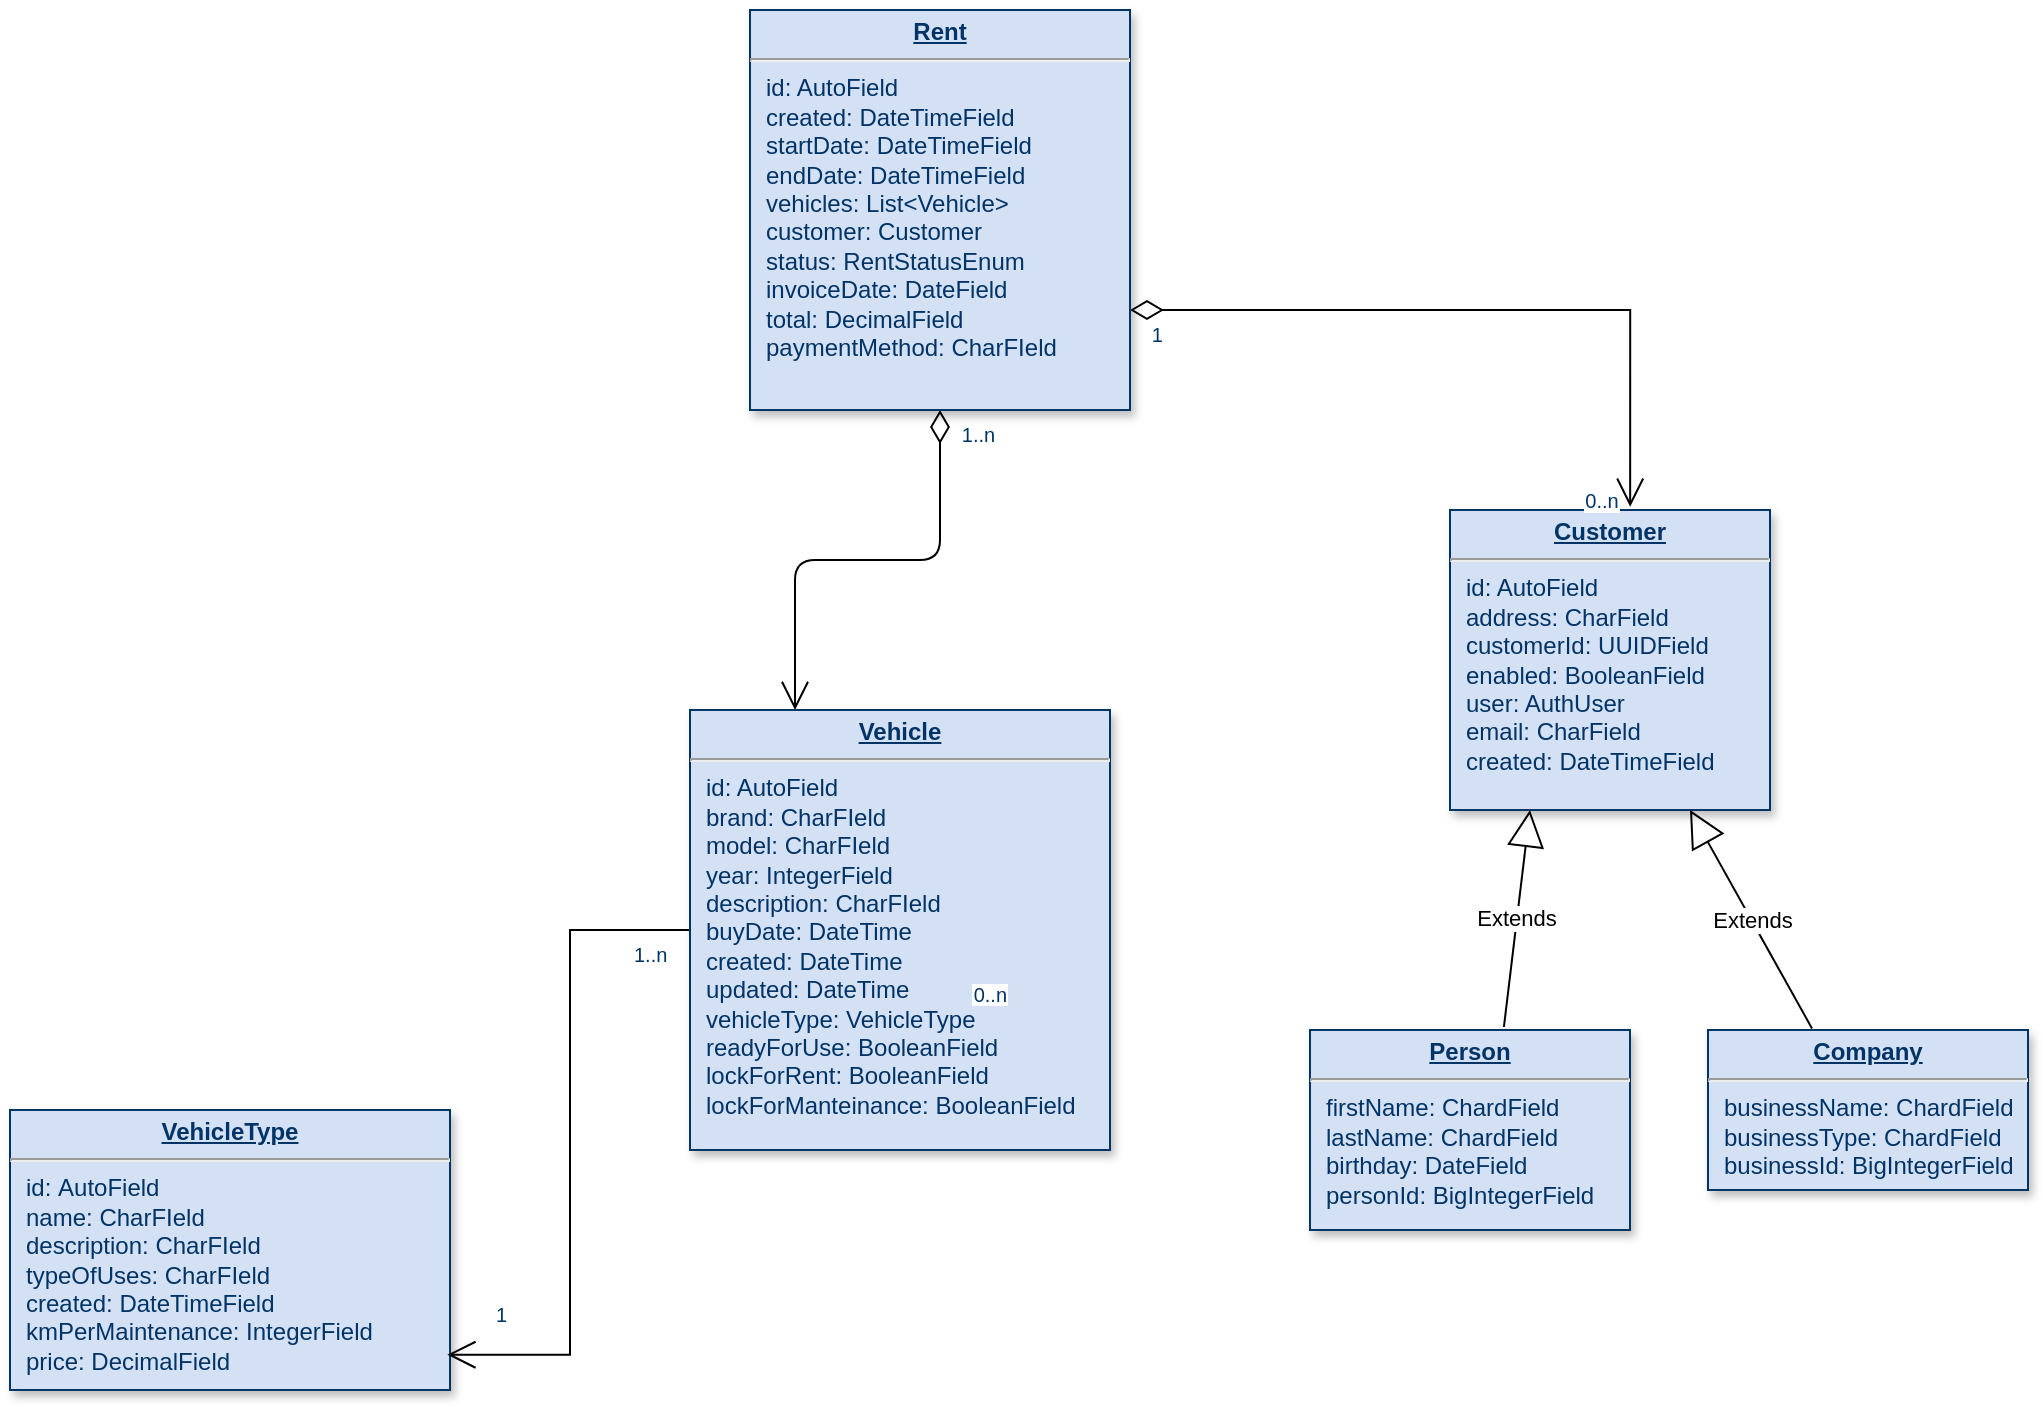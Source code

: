 <mxfile version="24.5.1" type="device">
  <diagram name="Page-1" id="efa7a0a1-bf9b-a30e-e6df-94a7791c09e9">
    <mxGraphModel dx="1434" dy="2039" grid="1" gridSize="10" guides="1" tooltips="1" connect="1" arrows="1" fold="1" page="1" pageScale="1" pageWidth="826" pageHeight="1169" background="none" math="0" shadow="0">
      <root>
        <mxCell id="0" />
        <mxCell id="1" parent="0" />
        <mxCell id="35" value="&lt;p style=&quot;margin: 0px; margin-top: 4px; text-align: center; text-decoration: underline;&quot;&gt;&lt;strong&gt;VehicleType&lt;/strong&gt;&lt;/p&gt;&lt;hr&gt;&lt;p style=&quot;margin: 0px; margin-left: 8px;&quot;&gt;id:&amp;nbsp;&lt;span style=&quot;background-color: initial;&quot;&gt;AutoField&lt;/span&gt;&lt;/p&gt;&lt;p style=&quot;margin: 0px; margin-left: 8px;&quot;&gt;name:&amp;nbsp;&lt;span style=&quot;background-color: initial;&quot;&gt;CharFIeld&lt;/span&gt;&lt;/p&gt;&lt;p style=&quot;margin: 0px; margin-left: 8px;&quot;&gt;description:&amp;nbsp;&lt;span style=&quot;background-color: initial;&quot;&gt;CharFIeld&lt;/span&gt;&lt;/p&gt;&lt;p style=&quot;margin: 0px; margin-left: 8px;&quot;&gt;typeOfUses:&amp;nbsp;&lt;span style=&quot;background-color: initial;&quot;&gt;CharFIeld&lt;/span&gt;&lt;/p&gt;&lt;p style=&quot;margin: 0px; margin-left: 8px;&quot;&gt;created: DateTimeField&lt;/p&gt;&lt;p style=&quot;margin: 0px; margin-left: 8px;&quot;&gt;kmPerMaintenance: IntegerField&lt;/p&gt;&lt;p style=&quot;margin: 0px; margin-left: 8px;&quot;&gt;price: DecimalField&lt;/p&gt;" style="verticalAlign=top;align=left;overflow=fill;fontSize=12;fontFamily=Helvetica;html=1;strokeColor=#003366;shadow=1;fillColor=#D4E1F5;fontColor=#003366" parent="1" vertex="1">
          <mxGeometry x="230" y="480" width="220" height="140" as="geometry" />
        </mxCell>
        <mxCell id="45" value="" style="endArrow=open;endSize=12;startArrow=diamondThin;startSize=14;startFill=0;edgeStyle=orthogonalEdgeStyle;rounded=0;entryX=0.563;entryY=-0.011;entryDx=0;entryDy=0;entryPerimeter=0;endFill=0;exitX=1;exitY=0.75;exitDx=0;exitDy=0;" parent="1" source="1C2bqcWKQXLCqtVfAiTg-114" target="1C2bqcWKQXLCqtVfAiTg-117" edge="1">
          <mxGeometry x="519.36" y="180" as="geometry">
            <mxPoint x="751.08" y="151.6" as="sourcePoint" />
            <mxPoint x="960" y="152" as="targetPoint" />
          </mxGeometry>
        </mxCell>
        <mxCell id="46" value="1" style="resizable=0;align=left;verticalAlign=top;labelBackgroundColor=#ffffff;fontSize=10;strokeColor=#003366;shadow=1;fillColor=#D4E1F5;fontColor=#003366" parent="45" connectable="0" vertex="1">
          <mxGeometry x="-1" relative="1" as="geometry">
            <mxPoint x="8.92" as="offset" />
          </mxGeometry>
        </mxCell>
        <mxCell id="48" value="" style="endArrow=open;endSize=12;startArrow=none;startSize=14;startFill=0;edgeStyle=orthogonalEdgeStyle;rounded=0;entryX=0.994;entryY=0.874;entryDx=0;entryDy=0;entryPerimeter=0;endFill=0;" parent="1" source="1C2bqcWKQXLCqtVfAiTg-116" target="35" edge="1">
          <mxGeometry x="769.36" y="450" as="geometry">
            <mxPoint x="751.08" y="581.96" as="sourcePoint" />
            <mxPoint x="560" y="390" as="targetPoint" />
          </mxGeometry>
        </mxCell>
        <mxCell id="49" value="1..n" style="resizable=0;align=left;verticalAlign=top;labelBackgroundColor=#ffffff;fontSize=10;strokeColor=#003366;shadow=1;fillColor=#D4E1F5;fontColor=#003366" parent="48" connectable="0" vertex="1">
          <mxGeometry x="-1" relative="1" as="geometry">
            <mxPoint x="-30" as="offset" />
          </mxGeometry>
        </mxCell>
        <mxCell id="51" value="" style="endArrow=open;endSize=12;startArrow=diamondThin;startSize=14;startFill=0;edgeStyle=orthogonalEdgeStyle;entryX=0.25;entryY=0;entryDx=0;entryDy=0;endFill=0;exitX=0.5;exitY=1;exitDx=0;exitDy=0;" parent="1" source="1C2bqcWKQXLCqtVfAiTg-114" target="1C2bqcWKQXLCqtVfAiTg-116" edge="1">
          <mxGeometry x="389.36" y="350" as="geometry">
            <mxPoint x="689" y="230" as="sourcePoint" />
            <mxPoint x="670.04" y="488" as="targetPoint" />
          </mxGeometry>
        </mxCell>
        <mxCell id="52" value="1..n" style="resizable=0;align=left;verticalAlign=top;labelBackgroundColor=#ffffff;fontSize=10;strokeColor=#003366;shadow=1;fillColor=#D4E1F5;fontColor=#003366" parent="51" connectable="0" vertex="1">
          <mxGeometry x="-1" relative="1" as="geometry">
            <mxPoint x="8.92" as="offset" />
          </mxGeometry>
        </mxCell>
        <mxCell id="1C2bqcWKQXLCqtVfAiTg-114" value="&lt;p style=&quot;margin: 0px; margin-top: 4px; text-align: center; text-decoration: underline;&quot;&gt;&lt;b&gt;Rent&lt;/b&gt;&lt;/p&gt;&lt;hr&gt;&lt;p style=&quot;margin: 0px; margin-left: 8px;&quot;&gt;id: AutoField&lt;/p&gt;&lt;p style=&quot;margin: 0px; margin-left: 8px;&quot;&gt;created: DateTimeField&lt;/p&gt;&lt;p style=&quot;margin: 0px; margin-left: 8px;&quot;&gt;startDate: DateTimeField&lt;/p&gt;&lt;p style=&quot;margin: 0px; margin-left: 8px;&quot;&gt;endDate: DateTimeField&lt;/p&gt;&lt;p style=&quot;margin: 0px; margin-left: 8px;&quot;&gt;vehicles: List&amp;lt;Vehicle&amp;gt;&lt;/p&gt;&lt;p style=&quot;margin: 0px; margin-left: 8px;&quot;&gt;customer: Customer&lt;/p&gt;&lt;p style=&quot;margin: 0px; margin-left: 8px;&quot;&gt;status: RentStatusEnum&lt;/p&gt;&lt;p style=&quot;margin: 0px; margin-left: 8px;&quot;&gt;invoiceDate: DateField&lt;br&gt;&lt;/p&gt;&lt;p style=&quot;margin: 0px; margin-left: 8px;&quot;&gt;total: DecimalField&lt;br&gt;&lt;/p&gt;&lt;p style=&quot;margin: 0px; margin-left: 8px;&quot;&gt;paymentMethod: CharFIeld&lt;br&gt;&lt;/p&gt;" style="verticalAlign=top;align=left;overflow=fill;fontSize=12;fontFamily=Helvetica;html=1;strokeColor=#003366;shadow=1;fillColor=#D4E1F5;fontColor=#003366" parent="1" vertex="1">
          <mxGeometry x="600" y="-70" width="190" height="200" as="geometry" />
        </mxCell>
        <mxCell id="1C2bqcWKQXLCqtVfAiTg-116" value="&lt;p style=&quot;margin: 0px; margin-top: 4px; text-align: center; text-decoration: underline;&quot;&gt;&lt;b&gt;Vehicle&lt;/b&gt;&lt;/p&gt;&lt;hr&gt;&lt;p style=&quot;margin: 0px; margin-left: 8px;&quot;&gt;id: AutoField&lt;/p&gt;&lt;p style=&quot;margin: 0px; margin-left: 8px;&quot;&gt;brand:&amp;nbsp;&lt;span style=&quot;background-color: initial;&quot;&gt;CharFIeld&lt;/span&gt;&lt;/p&gt;&lt;p style=&quot;margin: 0px; margin-left: 8px;&quot;&gt;model:&amp;nbsp;&lt;span style=&quot;background-color: initial;&quot;&gt;CharFIeld&lt;/span&gt;&lt;/p&gt;&lt;p style=&quot;margin: 0px; margin-left: 8px;&quot;&gt;year: IntegerField&lt;/p&gt;&lt;p style=&quot;margin: 0px; margin-left: 8px;&quot;&gt;description:&amp;nbsp;&lt;span style=&quot;background-color: initial;&quot;&gt;CharFIeld&lt;/span&gt;&lt;/p&gt;&lt;p style=&quot;margin: 0px; margin-left: 8px;&quot;&gt;buyDate: DateTime&lt;/p&gt;&lt;p style=&quot;margin: 0px; margin-left: 8px;&quot;&gt;&lt;span style=&quot;background-color: initial;&quot;&gt;created: DateTime&lt;/span&gt;&lt;/p&gt;&lt;p style=&quot;margin: 0px; margin-left: 8px;&quot;&gt;updated: DateTime&lt;/p&gt;&lt;p style=&quot;margin: 0px; margin-left: 8px;&quot;&gt;vehicleType: VehicleType&lt;/p&gt;&lt;p style=&quot;margin: 0px; margin-left: 8px;&quot;&gt;readyForUse:&amp;nbsp;&lt;span style=&quot;background-color: initial;&quot;&gt;BooleanField&lt;/span&gt;&lt;/p&gt;&lt;p style=&quot;margin: 0px; margin-left: 8px;&quot;&gt;lockForRent:&amp;nbsp;&lt;span style=&quot;background-color: initial;&quot;&gt;BooleanField&lt;/span&gt;&lt;/p&gt;&lt;p style=&quot;margin: 0px; margin-left: 8px;&quot;&gt;lockForManteinance: BooleanField&lt;/p&gt;&lt;p style=&quot;margin: 0px; margin-left: 8px;&quot;&gt;&lt;br&gt;&lt;/p&gt;" style="verticalAlign=top;align=left;overflow=fill;fontSize=12;fontFamily=Helvetica;html=1;strokeColor=#003366;shadow=1;fillColor=#D4E1F5;fontColor=#003366" parent="1" vertex="1">
          <mxGeometry x="570" y="280" width="210" height="220" as="geometry" />
        </mxCell>
        <mxCell id="1C2bqcWKQXLCqtVfAiTg-117" value="&lt;p style=&quot;margin: 0px; margin-top: 4px; text-align: center; text-decoration: underline;&quot;&gt;&lt;b&gt;Customer&lt;/b&gt;&lt;/p&gt;&lt;hr&gt;&lt;p style=&quot;margin: 0px; margin-left: 8px;&quot;&gt;id: AutoField&lt;br&gt;&lt;/p&gt;&lt;p style=&quot;margin: 0px; margin-left: 8px;&quot;&gt;address: CharField&lt;/p&gt;&lt;p style=&quot;margin: 0px; margin-left: 8px;&quot;&gt;customerId: UUIDField&lt;/p&gt;&lt;p style=&quot;margin: 0px; margin-left: 8px;&quot;&gt;enabled: BooleanField&lt;br&gt;&lt;/p&gt;&lt;p style=&quot;margin: 0px; margin-left: 8px;&quot;&gt;&lt;span style=&quot;background-color: initial;&quot;&gt;user: AuthUser&lt;/span&gt;&lt;br&gt;&lt;/p&gt;&lt;p style=&quot;margin: 0px; margin-left: 8px;&quot;&gt;&lt;span style=&quot;background-color: initial;&quot;&gt;email: CharField&lt;/span&gt;&lt;br&gt;&lt;/p&gt;&lt;p style=&quot;margin: 0px; margin-left: 8px;&quot;&gt;created: DateTimeField&lt;/p&gt;" style="verticalAlign=top;align=left;overflow=fill;fontSize=12;fontFamily=Helvetica;html=1;strokeColor=#003366;shadow=1;fillColor=#D4E1F5;fontColor=#003366" parent="1" vertex="1">
          <mxGeometry x="950" y="180" width="160" height="150" as="geometry" />
        </mxCell>
        <mxCell id="1C2bqcWKQXLCqtVfAiTg-121" value="" style="resizable=0;align=right;verticalAlign=top;labelBackgroundColor=#ffffff;fontSize=10;strokeColor=#003366;shadow=1;fillColor=#D4E1F5;fontColor=#003366" parent="1" connectable="0" vertex="1">
          <mxGeometry x="699.96" y="429.999" as="geometry">
            <mxPoint x="270" y="-249" as="offset" />
          </mxGeometry>
        </mxCell>
        <mxCell id="1C2bqcWKQXLCqtVfAiTg-129" value="&lt;p style=&quot;margin: 0px; margin-top: 4px; text-align: center; text-decoration: underline;&quot;&gt;&lt;b&gt;Person&lt;/b&gt;&lt;/p&gt;&lt;hr&gt;&lt;p style=&quot;margin: 0px; margin-left: 8px;&quot;&gt;&lt;span style=&quot;background-color: initial;&quot;&gt;firstName: ChardField&lt;/span&gt;&lt;br&gt;&lt;/p&gt;&lt;p style=&quot;margin: 0px; margin-left: 8px;&quot;&gt;lastName:&amp;nbsp;&lt;span style=&quot;background-color: initial;&quot;&gt;ChardField&lt;/span&gt;&lt;/p&gt;&lt;p style=&quot;margin: 0px; margin-left: 8px;&quot;&gt;birthday: DateField&lt;/p&gt;&lt;p style=&quot;margin: 0px; margin-left: 8px;&quot;&gt;personId:&amp;nbsp;&lt;span style=&quot;background-color: initial;&quot;&gt;BigIntegerField&lt;/span&gt;&lt;/p&gt;&lt;p style=&quot;margin: 0px; margin-left: 8px;&quot;&gt;&lt;br&gt;&lt;/p&gt;&lt;p style=&quot;margin: 0px; margin-left: 8px;&quot;&gt;&lt;br&gt;&lt;/p&gt;" style="verticalAlign=top;align=left;overflow=fill;fontSize=12;fontFamily=Helvetica;html=1;strokeColor=#003366;shadow=1;fillColor=#D4E1F5;fontColor=#003366" parent="1" vertex="1">
          <mxGeometry x="880" y="440" width="160" height="100" as="geometry" />
        </mxCell>
        <mxCell id="1C2bqcWKQXLCqtVfAiTg-130" value="&lt;p style=&quot;margin: 0px; margin-top: 4px; text-align: center; text-decoration: underline;&quot;&gt;&lt;b&gt;Company&lt;/b&gt;&lt;/p&gt;&lt;hr&gt;&lt;p style=&quot;margin: 0px; margin-left: 8px;&quot;&gt;businessName:&amp;nbsp;&lt;span style=&quot;background-color: initial;&quot;&gt;ChardField&lt;/span&gt;&lt;/p&gt;&lt;p style=&quot;margin: 0px; margin-left: 8px;&quot;&gt;businessType:&amp;nbsp;&lt;span style=&quot;background-color: initial;&quot;&gt;ChardField&lt;/span&gt;&lt;/p&gt;&lt;p style=&quot;margin: 0px; margin-left: 8px;&quot;&gt;businessId:&amp;nbsp;&lt;span style=&quot;background-color: initial;&quot;&gt;BigIntegerField&lt;/span&gt;&lt;/p&gt;" style="verticalAlign=top;align=left;overflow=fill;fontSize=12;fontFamily=Helvetica;html=1;strokeColor=#003366;shadow=1;fillColor=#D4E1F5;fontColor=#003366" parent="1" vertex="1">
          <mxGeometry x="1079" y="440" width="160" height="80" as="geometry" />
        </mxCell>
        <mxCell id="1C2bqcWKQXLCqtVfAiTg-131" value="Extends" style="endArrow=block;endSize=16;endFill=0;html=1;rounded=0;exitX=0.606;exitY=-0.015;exitDx=0;exitDy=0;exitPerimeter=0;entryX=0.25;entryY=1;entryDx=0;entryDy=0;" parent="1" source="1C2bqcWKQXLCqtVfAiTg-129" target="1C2bqcWKQXLCqtVfAiTg-117" edge="1">
          <mxGeometry width="160" relative="1" as="geometry">
            <mxPoint x="650" y="450" as="sourcePoint" />
            <mxPoint x="810" y="450" as="targetPoint" />
          </mxGeometry>
        </mxCell>
        <mxCell id="1C2bqcWKQXLCqtVfAiTg-132" value="Extends" style="endArrow=block;endSize=16;endFill=0;html=1;rounded=0;exitX=0.325;exitY=-0.01;exitDx=0;exitDy=0;exitPerimeter=0;entryX=0.75;entryY=1;entryDx=0;entryDy=0;" parent="1" source="1C2bqcWKQXLCqtVfAiTg-130" target="1C2bqcWKQXLCqtVfAiTg-117" edge="1">
          <mxGeometry width="160" relative="1" as="geometry">
            <mxPoint x="1020" y="457" as="sourcePoint" />
            <mxPoint x="1073" y="390" as="targetPoint" />
          </mxGeometry>
        </mxCell>
        <mxCell id="1C2bqcWKQXLCqtVfAiTg-134" value="1" style="resizable=0;align=right;verticalAlign=top;labelBackgroundColor=#ffffff;fontSize=10;strokeColor=#003366;shadow=1;fillColor=#D4E1F5;fontColor=#003366" parent="1" connectable="0" vertex="1">
          <mxGeometry x="480.0" y="569.999" as="geometry" />
        </mxCell>
        <mxCell id="1C2bqcWKQXLCqtVfAiTg-138" value="" style="resizable=0;align=right;verticalAlign=top;labelBackgroundColor=#ffffff;fontSize=10;strokeColor=#003366;shadow=1;fillColor=#D4E1F5;fontColor=#003366" parent="1" connectable="0" vertex="1">
          <mxGeometry x="630.0" y="529.999" as="geometry">
            <mxPoint x="56" y="-120" as="offset" />
          </mxGeometry>
        </mxCell>
        <mxCell id="1C2bqcWKQXLCqtVfAiTg-139" style="edgeStyle=orthogonalEdgeStyle;rounded=0;orthogonalLoop=1;jettySize=auto;html=1;exitX=0.5;exitY=1;exitDx=0;exitDy=0;" parent="1" source="1C2bqcWKQXLCqtVfAiTg-117" target="1C2bqcWKQXLCqtVfAiTg-117" edge="1">
          <mxGeometry relative="1" as="geometry" />
        </mxCell>
        <mxCell id="1C2bqcWKQXLCqtVfAiTg-158" value="0..n" style="resizable=0;align=right;verticalAlign=top;labelBackgroundColor=#ffffff;fontSize=10;strokeColor=#003366;shadow=1;fillColor=#D4E1F5;fontColor=#003366" parent="1" connectable="0" vertex="1">
          <mxGeometry x="730.0" y="409.999" as="geometry" />
        </mxCell>
        <mxCell id="1C2bqcWKQXLCqtVfAiTg-164" value="0..n" style="resizable=0;align=left;verticalAlign=top;labelBackgroundColor=#ffffff;fontSize=10;strokeColor=#003366;shadow=1;fillColor=#D4E1F5;fontColor=#003366" parent="1" connectable="0" vertex="1">
          <mxGeometry x="611.64" y="121.08" as="geometry">
            <mxPoint x="404" y="42" as="offset" />
          </mxGeometry>
        </mxCell>
      </root>
    </mxGraphModel>
  </diagram>
</mxfile>
